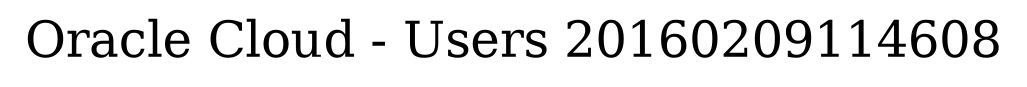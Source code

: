 digraph LexiconGraph {
graph[label="Oracle Cloud - Users 20160209114608", fontsize=24]
splines=true
}
